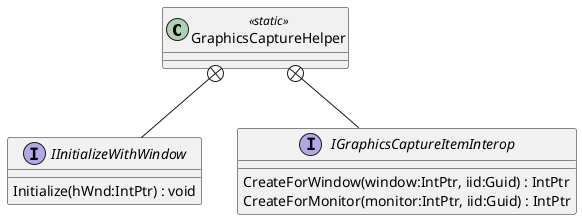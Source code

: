 @startuml
class GraphicsCaptureHelper <<static>> {
}
interface IInitializeWithWindow {
    Initialize(hWnd:IntPtr) : void
}
interface IGraphicsCaptureItemInterop {
    CreateForWindow(window:IntPtr, iid:Guid) : IntPtr
    CreateForMonitor(monitor:IntPtr, iid:Guid) : IntPtr
}
GraphicsCaptureHelper +-- IInitializeWithWindow
GraphicsCaptureHelper +-- IGraphicsCaptureItemInterop
@enduml
